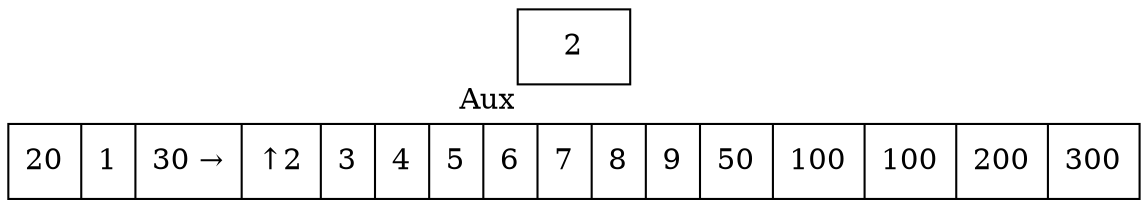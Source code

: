digraph G{ node [shape = record ];
 rankdir=LR;X[label="{ 20|1|30|2|3|4|5|6|7|8|9|50|100|100|200|300}"]X[label="{ 20|1|30 → | ↑ 2|3|4|5|6|7|8|9|50|100|100|200|300}"]
2[label="{2}"xlabel="Aux"]
}
